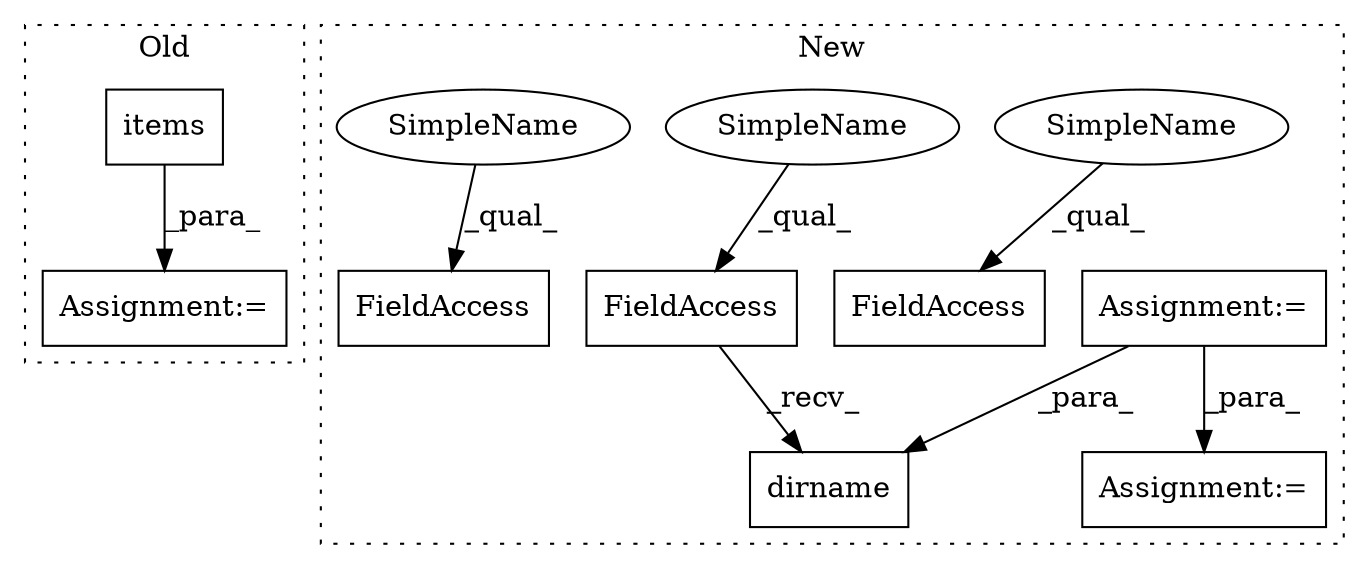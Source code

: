 digraph G {
subgraph cluster0 {
1 [label="items" a="32" s="10235" l="7" shape="box"];
4 [label="Assignment:=" a="7" s="10113,10242" l="83,2" shape="box"];
label = "Old";
style="dotted";
}
subgraph cluster1 {
2 [label="dirname" a="32" s="11001,11017" l="8,1" shape="box"];
3 [label="FieldAccess" a="22" s="10993" l="7" shape="box"];
5 [label="FieldAccess" a="22" s="9645" l="7" shape="box"];
6 [label="Assignment:=" a="7" s="9453" l="1" shape="box"];
7 [label="FieldAccess" a="22" s="10113" l="7" shape="box"];
8 [label="Assignment:=" a="7" s="10074" l="1" shape="box"];
9 [label="SimpleName" a="42" s="10113" l="2" shape="ellipse"];
10 [label="SimpleName" a="42" s="10993" l="2" shape="ellipse"];
11 [label="SimpleName" a="42" s="9645" l="2" shape="ellipse"];
label = "New";
style="dotted";
}
1 -> 4 [label="_para_"];
3 -> 2 [label="_recv_"];
6 -> 8 [label="_para_"];
6 -> 2 [label="_para_"];
9 -> 7 [label="_qual_"];
10 -> 3 [label="_qual_"];
11 -> 5 [label="_qual_"];
}